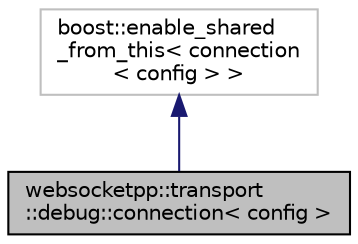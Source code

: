 digraph "websocketpp::transport::debug::connection&lt; config &gt;"
{
  edge [fontname="Helvetica",fontsize="10",labelfontname="Helvetica",labelfontsize="10"];
  node [fontname="Helvetica",fontsize="10",shape=record];
  Node2 [label="websocketpp::transport\l::debug::connection\< config \>",height=0.2,width=0.4,color="black", fillcolor="grey75", style="filled", fontcolor="black"];
  Node3 -> Node2 [dir="back",color="midnightblue",fontsize="10",style="solid"];
  Node3 [label="boost::enable_shared\l_from_this\< connection\l\< config \> \>",height=0.2,width=0.4,color="grey75", fillcolor="white", style="filled"];
}
